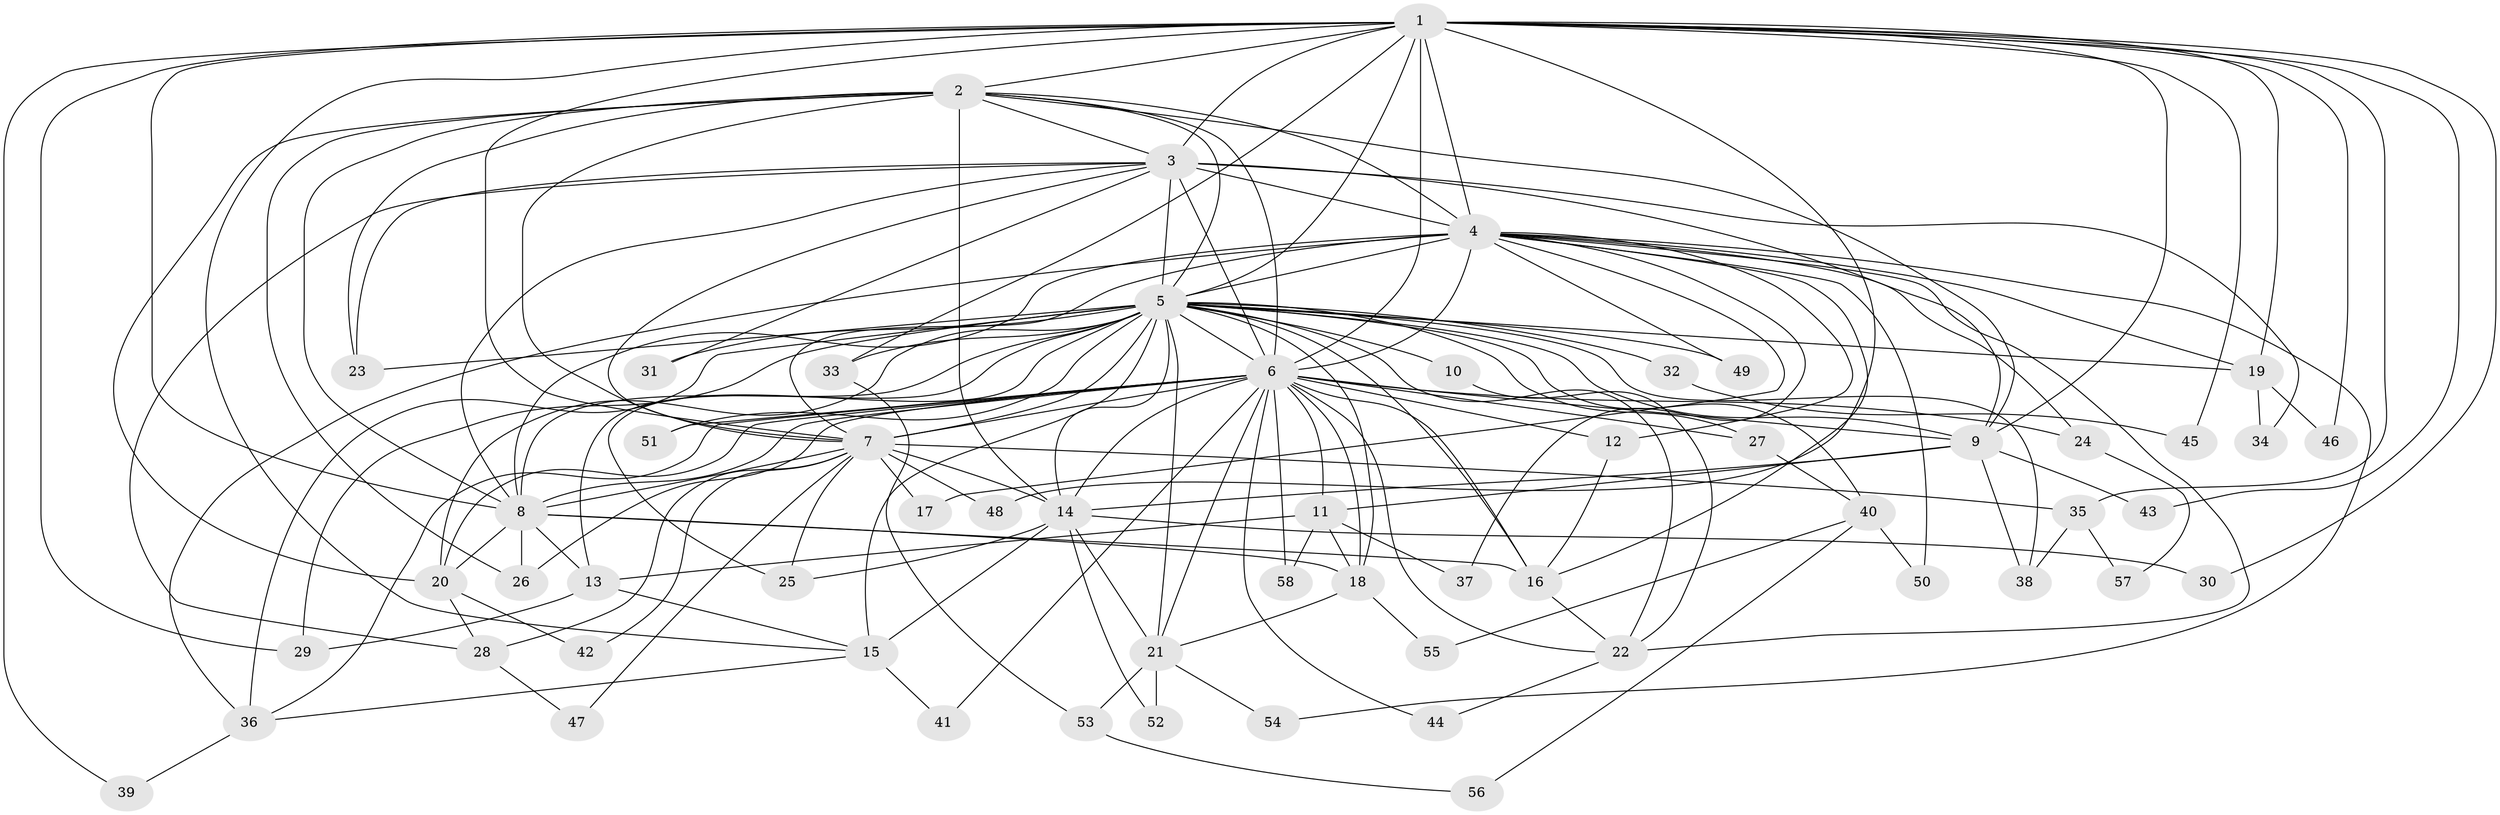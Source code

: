 // original degree distribution, {22: 0.008695652173913044, 25: 0.008695652173913044, 17: 0.008695652173913044, 23: 0.008695652173913044, 15: 0.008695652173913044, 39: 0.008695652173913044, 24: 0.008695652173913044, 29: 0.008695652173913044, 19: 0.008695652173913044, 16: 0.008695652173913044, 6: 0.008695652173913044, 3: 0.2, 5: 0.05217391304347826, 4: 0.08695652173913043, 2: 0.5565217391304348, 8: 0.008695652173913044}
// Generated by graph-tools (version 1.1) at 2025/49/03/04/25 22:49:20]
// undirected, 58 vertices, 156 edges
graph export_dot {
  node [color=gray90,style=filled];
  1;
  2;
  3;
  4;
  5;
  6;
  7;
  8;
  9;
  10;
  11;
  12;
  13;
  14;
  15;
  16;
  17;
  18;
  19;
  20;
  21;
  22;
  23;
  24;
  25;
  26;
  27;
  28;
  29;
  30;
  31;
  32;
  33;
  34;
  35;
  36;
  37;
  38;
  39;
  40;
  41;
  42;
  43;
  44;
  45;
  46;
  47;
  48;
  49;
  50;
  51;
  52;
  53;
  54;
  55;
  56;
  57;
  58;
  1 -- 2 [weight=1.0];
  1 -- 3 [weight=2.0];
  1 -- 4 [weight=1.0];
  1 -- 5 [weight=2.0];
  1 -- 6 [weight=3.0];
  1 -- 7 [weight=1.0];
  1 -- 8 [weight=1.0];
  1 -- 9 [weight=1.0];
  1 -- 15 [weight=1.0];
  1 -- 19 [weight=1.0];
  1 -- 29 [weight=1.0];
  1 -- 30 [weight=1.0];
  1 -- 33 [weight=1.0];
  1 -- 35 [weight=1.0];
  1 -- 39 [weight=1.0];
  1 -- 43 [weight=1.0];
  1 -- 45 [weight=1.0];
  1 -- 46 [weight=1.0];
  1 -- 48 [weight=1.0];
  2 -- 3 [weight=3.0];
  2 -- 4 [weight=1.0];
  2 -- 5 [weight=1.0];
  2 -- 6 [weight=2.0];
  2 -- 7 [weight=1.0];
  2 -- 8 [weight=2.0];
  2 -- 9 [weight=1.0];
  2 -- 14 [weight=10.0];
  2 -- 20 [weight=1.0];
  2 -- 23 [weight=1.0];
  2 -- 26 [weight=1.0];
  3 -- 4 [weight=2.0];
  3 -- 5 [weight=3.0];
  3 -- 6 [weight=4.0];
  3 -- 7 [weight=3.0];
  3 -- 8 [weight=2.0];
  3 -- 9 [weight=5.0];
  3 -- 23 [weight=1.0];
  3 -- 28 [weight=1.0];
  3 -- 31 [weight=1.0];
  3 -- 34 [weight=1.0];
  4 -- 5 [weight=1.0];
  4 -- 6 [weight=3.0];
  4 -- 7 [weight=2.0];
  4 -- 8 [weight=1.0];
  4 -- 12 [weight=2.0];
  4 -- 16 [weight=1.0];
  4 -- 17 [weight=1.0];
  4 -- 19 [weight=1.0];
  4 -- 22 [weight=1.0];
  4 -- 24 [weight=1.0];
  4 -- 36 [weight=1.0];
  4 -- 37 [weight=1.0];
  4 -- 49 [weight=1.0];
  4 -- 50 [weight=1.0];
  4 -- 54 [weight=1.0];
  5 -- 6 [weight=2.0];
  5 -- 7 [weight=1.0];
  5 -- 8 [weight=1.0];
  5 -- 9 [weight=1.0];
  5 -- 10 [weight=1.0];
  5 -- 13 [weight=1.0];
  5 -- 14 [weight=1.0];
  5 -- 15 [weight=2.0];
  5 -- 16 [weight=2.0];
  5 -- 18 [weight=1.0];
  5 -- 19 [weight=1.0];
  5 -- 20 [weight=1.0];
  5 -- 21 [weight=1.0];
  5 -- 22 [weight=1.0];
  5 -- 23 [weight=1.0];
  5 -- 25 [weight=2.0];
  5 -- 27 [weight=1.0];
  5 -- 29 [weight=1.0];
  5 -- 31 [weight=1.0];
  5 -- 32 [weight=1.0];
  5 -- 33 [weight=1.0];
  5 -- 36 [weight=1.0];
  5 -- 38 [weight=1.0];
  5 -- 40 [weight=1.0];
  5 -- 49 [weight=1.0];
  5 -- 51 [weight=1.0];
  6 -- 7 [weight=2.0];
  6 -- 8 [weight=2.0];
  6 -- 9 [weight=2.0];
  6 -- 11 [weight=2.0];
  6 -- 12 [weight=1.0];
  6 -- 14 [weight=4.0];
  6 -- 16 [weight=6.0];
  6 -- 18 [weight=3.0];
  6 -- 20 [weight=1.0];
  6 -- 21 [weight=1.0];
  6 -- 22 [weight=1.0];
  6 -- 24 [weight=3.0];
  6 -- 26 [weight=1.0];
  6 -- 27 [weight=1.0];
  6 -- 36 [weight=1.0];
  6 -- 41 [weight=1.0];
  6 -- 44 [weight=1.0];
  6 -- 51 [weight=1.0];
  6 -- 58 [weight=1.0];
  7 -- 8 [weight=1.0];
  7 -- 14 [weight=1.0];
  7 -- 17 [weight=1.0];
  7 -- 25 [weight=1.0];
  7 -- 28 [weight=1.0];
  7 -- 35 [weight=1.0];
  7 -- 42 [weight=1.0];
  7 -- 47 [weight=1.0];
  7 -- 48 [weight=1.0];
  8 -- 13 [weight=2.0];
  8 -- 16 [weight=1.0];
  8 -- 18 [weight=1.0];
  8 -- 20 [weight=1.0];
  8 -- 26 [weight=1.0];
  9 -- 11 [weight=1.0];
  9 -- 14 [weight=1.0];
  9 -- 38 [weight=1.0];
  9 -- 43 [weight=1.0];
  10 -- 22 [weight=1.0];
  11 -- 13 [weight=1.0];
  11 -- 18 [weight=1.0];
  11 -- 37 [weight=1.0];
  11 -- 58 [weight=1.0];
  12 -- 16 [weight=1.0];
  13 -- 15 [weight=1.0];
  13 -- 29 [weight=1.0];
  14 -- 15 [weight=1.0];
  14 -- 21 [weight=2.0];
  14 -- 25 [weight=1.0];
  14 -- 30 [weight=1.0];
  14 -- 52 [weight=1.0];
  15 -- 36 [weight=1.0];
  15 -- 41 [weight=1.0];
  16 -- 22 [weight=1.0];
  18 -- 21 [weight=1.0];
  18 -- 55 [weight=1.0];
  19 -- 34 [weight=1.0];
  19 -- 46 [weight=1.0];
  20 -- 28 [weight=1.0];
  20 -- 42 [weight=1.0];
  21 -- 52 [weight=1.0];
  21 -- 53 [weight=1.0];
  21 -- 54 [weight=1.0];
  22 -- 44 [weight=1.0];
  24 -- 57 [weight=1.0];
  27 -- 40 [weight=1.0];
  28 -- 47 [weight=1.0];
  32 -- 45 [weight=1.0];
  33 -- 53 [weight=1.0];
  35 -- 38 [weight=1.0];
  35 -- 57 [weight=1.0];
  36 -- 39 [weight=1.0];
  40 -- 50 [weight=1.0];
  40 -- 55 [weight=1.0];
  40 -- 56 [weight=1.0];
  53 -- 56 [weight=1.0];
}
